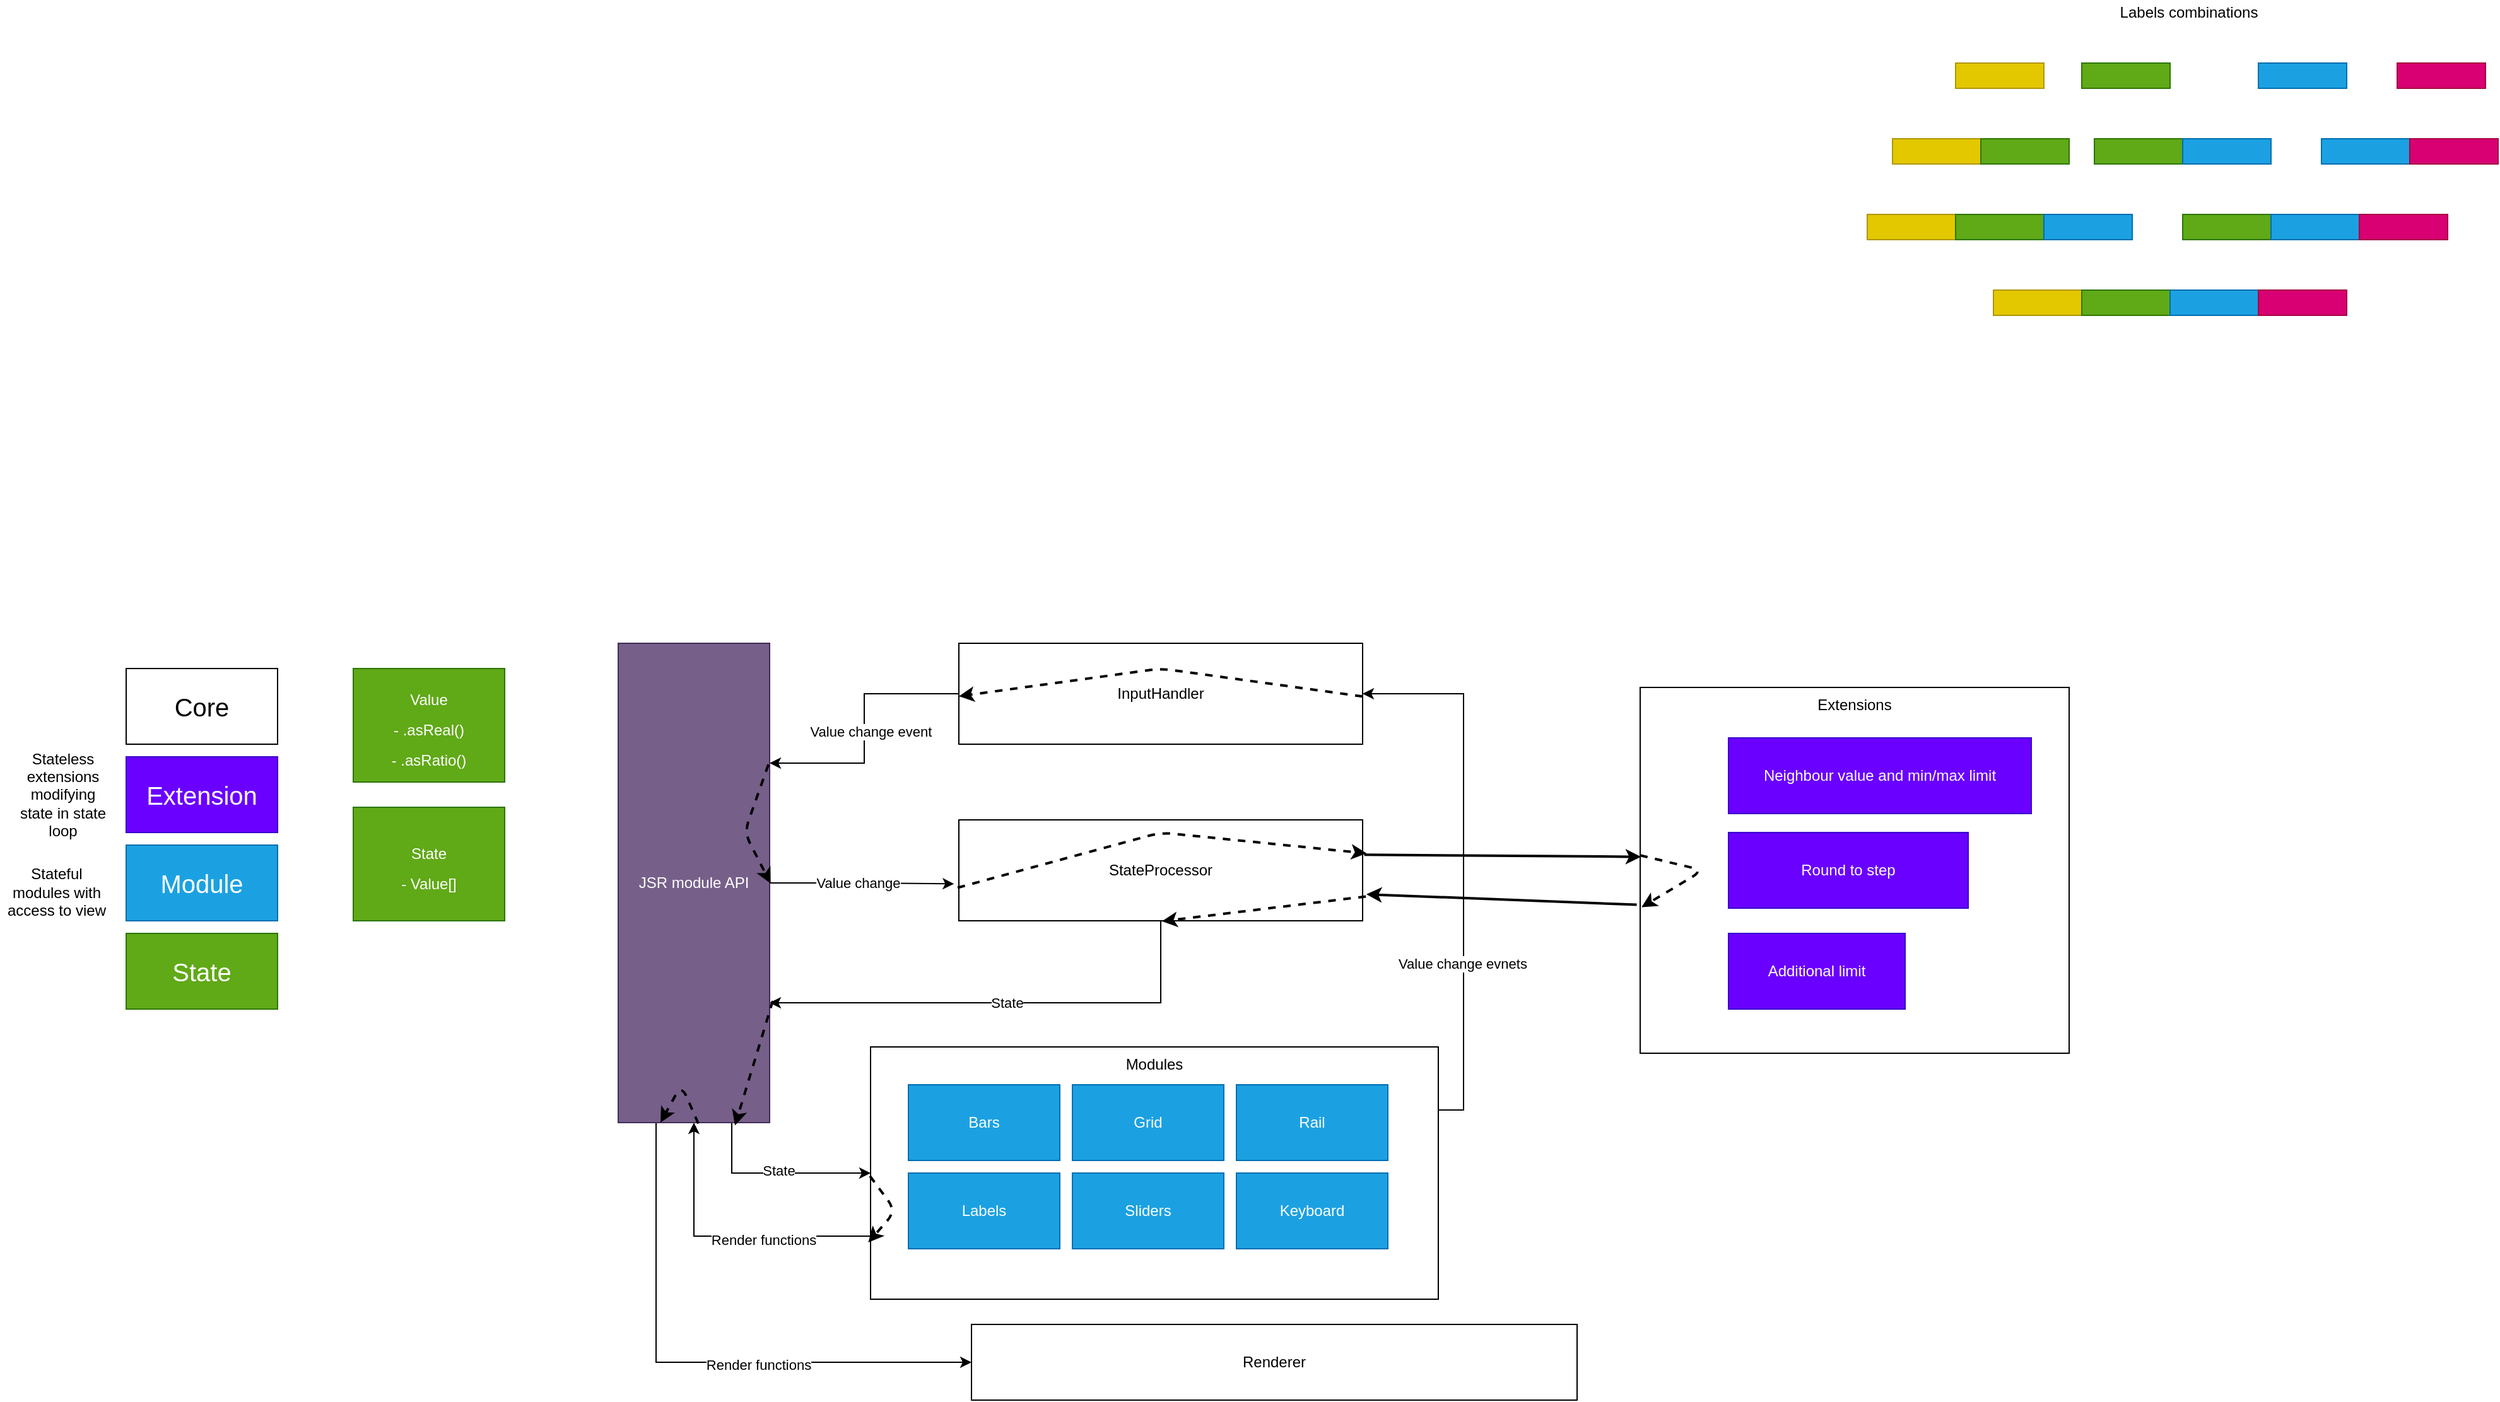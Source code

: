 <mxfile version="14.2.4" type="embed">
    <diagram id="XLUI0eQ95eJfd8FlJT_6" name="Page-1">
        <mxGraphModel dx="1631" dy="531" grid="1" gridSize="10" guides="1" tooltips="1" connect="0" arrows="1" fold="1" page="0" pageScale="1" pageWidth="827" pageHeight="1169" math="0" shadow="0">
            <root>
                <mxCell id="0"/>
                <mxCell id="1" parent="0"/>
                <mxCell id="166" value="Extensions" style="rounded=0;whiteSpace=wrap;html=1;verticalAlign=top;" parent="1" vertex="1">
                    <mxGeometry x="660" y="895" width="340" height="290" as="geometry"/>
                </mxCell>
                <mxCell id="122" style="edgeStyle=orthogonalEdgeStyle;rounded=0;orthogonalLoop=1;jettySize=auto;html=1;exitX=0;exitY=0.75;exitDx=0;exitDy=0;entryX=0.5;entryY=1;entryDx=0;entryDy=0;" parent="1" source="118" target="94" edge="1">
                    <mxGeometry relative="1" as="geometry"/>
                </mxCell>
                <mxCell id="123" value="Render functions" style="edgeLabel;html=1;align=center;verticalAlign=middle;resizable=0;points=[];" parent="122" vertex="1" connectable="0">
                    <mxGeometry x="-0.247" y="3" relative="1" as="geometry">
                        <mxPoint x="1" as="offset"/>
                    </mxGeometry>
                </mxCell>
                <mxCell id="127" style="edgeStyle=orthogonalEdgeStyle;rounded=0;orthogonalLoop=1;jettySize=auto;html=1;exitX=1;exitY=0.25;exitDx=0;exitDy=0;entryX=1;entryY=0.5;entryDx=0;entryDy=0;" parent="1" source="118" target="100" edge="1">
                    <mxGeometry relative="1" as="geometry"/>
                </mxCell>
                <mxCell id="128" value="Value change evnets" style="edgeLabel;html=1;align=center;verticalAlign=middle;resizable=0;points=[];" parent="127" vertex="1" connectable="0">
                    <mxGeometry x="-0.366" y="1" relative="1" as="geometry">
                        <mxPoint as="offset"/>
                    </mxGeometry>
                </mxCell>
                <mxCell id="118" value="Modules" style="rounded=0;whiteSpace=wrap;html=1;verticalAlign=top;" parent="1" vertex="1">
                    <mxGeometry x="50" y="1180" width="450" height="200" as="geometry"/>
                </mxCell>
                <mxCell id="17" value="Renderer" style="rounded=0;whiteSpace=wrap;html=1;" parent="1" vertex="1">
                    <mxGeometry x="130" y="1400" width="480" height="60" as="geometry"/>
                </mxCell>
                <mxCell id="18" value="Neighbour value and min/max limit" style="rounded=0;whiteSpace=wrap;html=1;fillColor=#6a00ff;strokeColor=#3700CC;fontColor=#ffffff;" parent="1" vertex="1">
                    <mxGeometry x="730" y="935" width="240" height="60" as="geometry"/>
                </mxCell>
                <mxCell id="20" value="Round to step" style="rounded=0;whiteSpace=wrap;html=1;fillColor=#6a00ff;strokeColor=#3700CC;fontColor=#ffffff;" parent="1" vertex="1">
                    <mxGeometry x="730" y="1010" width="190" height="60" as="geometry"/>
                </mxCell>
                <mxCell id="28" value="Additional limit" style="rounded=0;whiteSpace=wrap;html=1;fillColor=#6a00ff;strokeColor=#3700CC;fontColor=#ffffff;" parent="1" vertex="1">
                    <mxGeometry x="730" y="1090" width="140" height="60" as="geometry"/>
                </mxCell>
                <mxCell id="54" value="State" style="rounded=0;whiteSpace=wrap;html=1;fontSize=20;fillColor=#60a917;strokeColor=#2D7600;fontColor=#ffffff;" parent="1" vertex="1">
                    <mxGeometry x="-540" y="1090" width="120" height="60" as="geometry"/>
                </mxCell>
                <mxCell id="55" value="Module" style="rounded=0;whiteSpace=wrap;html=1;fontSize=20;fillColor=#1ba1e2;strokeColor=#006EAF;fontColor=#ffffff;" parent="1" vertex="1">
                    <mxGeometry x="-540" y="1020" width="120" height="60" as="geometry"/>
                </mxCell>
                <mxCell id="56" value="Extension" style="rounded=0;whiteSpace=wrap;html=1;fontSize=20;fillColor=#6a00ff;strokeColor=#3700CC;fontColor=#ffffff;" parent="1" vertex="1">
                    <mxGeometry x="-540" y="950" width="120" height="60" as="geometry"/>
                </mxCell>
                <mxCell id="57" value="Core" style="rounded=0;whiteSpace=wrap;html=1;fontSize=20;" parent="1" vertex="1">
                    <mxGeometry x="-540" y="880" width="120" height="60" as="geometry"/>
                </mxCell>
                <mxCell id="62" value="" style="rounded=0;whiteSpace=wrap;html=1;fillColor=#60a917;strokeColor=#2D7600;fontColor=#ffffff;" parent="1" vertex="1">
                    <mxGeometry x="1010" y="400" width="70" height="20" as="geometry"/>
                </mxCell>
                <mxCell id="63" value="" style="rounded=0;whiteSpace=wrap;html=1;fillColor=#1ba1e2;strokeColor=#006EAF;fontColor=#ffffff;" parent="1" vertex="1">
                    <mxGeometry x="1150" y="400" width="70" height="20" as="geometry"/>
                </mxCell>
                <mxCell id="66" value="" style="rounded=0;whiteSpace=wrap;html=1;fillColor=#d80073;strokeColor=#A50040;fontColor=#ffffff;" parent="1" vertex="1">
                    <mxGeometry x="1260" y="400" width="70" height="20" as="geometry"/>
                </mxCell>
                <mxCell id="67" value="" style="rounded=0;whiteSpace=wrap;html=1;fillColor=#60a917;strokeColor=#2D7600;fontColor=#ffffff;" parent="1" vertex="1">
                    <mxGeometry x="1020" y="460" width="70" height="20" as="geometry"/>
                </mxCell>
                <mxCell id="68" value="" style="rounded=0;whiteSpace=wrap;html=1;fillColor=#1ba1e2;strokeColor=#006EAF;fontColor=#ffffff;" parent="1" vertex="1">
                    <mxGeometry x="1090" y="460" width="70" height="20" as="geometry"/>
                </mxCell>
                <mxCell id="69" value="" style="rounded=0;whiteSpace=wrap;html=1;fillColor=#1ba1e2;strokeColor=#006EAF;fontColor=#ffffff;" parent="1" vertex="1">
                    <mxGeometry x="1200" y="460" width="70" height="20" as="geometry"/>
                </mxCell>
                <mxCell id="70" value="" style="rounded=0;whiteSpace=wrap;html=1;fillColor=#d80073;strokeColor=#A50040;fontColor=#ffffff;" parent="1" vertex="1">
                    <mxGeometry x="1270" y="460" width="70" height="20" as="geometry"/>
                </mxCell>
                <mxCell id="71" value="" style="rounded=0;whiteSpace=wrap;html=1;fillColor=#60a917;strokeColor=#2D7600;fontColor=#ffffff;" parent="1" vertex="1">
                    <mxGeometry x="1090" y="520" width="70" height="20" as="geometry"/>
                </mxCell>
                <mxCell id="72" value="" style="rounded=0;whiteSpace=wrap;html=1;fillColor=#1ba1e2;strokeColor=#006EAF;fontColor=#ffffff;" parent="1" vertex="1">
                    <mxGeometry x="1160" y="520" width="70" height="20" as="geometry"/>
                </mxCell>
                <mxCell id="73" value="" style="rounded=0;whiteSpace=wrap;html=1;fillColor=#d80073;strokeColor=#A50040;fontColor=#ffffff;" parent="1" vertex="1">
                    <mxGeometry x="1230" y="520" width="70" height="20" as="geometry"/>
                </mxCell>
                <mxCell id="74" value="" style="rounded=0;whiteSpace=wrap;html=1;fillColor=#e3c800;strokeColor=#B09500;fontColor=#ffffff;" parent="1" vertex="1">
                    <mxGeometry x="910" y="400" width="70" height="20" as="geometry"/>
                </mxCell>
                <mxCell id="75" value="" style="rounded=0;whiteSpace=wrap;html=1;fillColor=#e3c800;strokeColor=#B09500;fontColor=#ffffff;" parent="1" vertex="1">
                    <mxGeometry x="860" y="460" width="70" height="20" as="geometry"/>
                </mxCell>
                <mxCell id="76" value="" style="rounded=0;whiteSpace=wrap;html=1;fillColor=#60a917;strokeColor=#2D7600;fontColor=#ffffff;" parent="1" vertex="1">
                    <mxGeometry x="930" y="460" width="70" height="20" as="geometry"/>
                </mxCell>
                <mxCell id="77" value="" style="rounded=0;whiteSpace=wrap;html=1;fillColor=#e3c800;strokeColor=#B09500;fontColor=#ffffff;" parent="1" vertex="1">
                    <mxGeometry x="840" y="520" width="70" height="20" as="geometry"/>
                </mxCell>
                <mxCell id="78" value="" style="rounded=0;whiteSpace=wrap;html=1;fillColor=#60a917;strokeColor=#2D7600;fontColor=#ffffff;" parent="1" vertex="1">
                    <mxGeometry x="910" y="520" width="70" height="20" as="geometry"/>
                </mxCell>
                <mxCell id="79" value="" style="rounded=0;whiteSpace=wrap;html=1;fillColor=#1ba1e2;strokeColor=#006EAF;fontColor=#ffffff;" parent="1" vertex="1">
                    <mxGeometry x="980" y="520" width="70" height="20" as="geometry"/>
                </mxCell>
                <mxCell id="80" value="" style="rounded=0;whiteSpace=wrap;html=1;fillColor=#e3c800;strokeColor=#B09500;fontColor=#ffffff;" parent="1" vertex="1">
                    <mxGeometry x="940" y="580" width="70" height="20" as="geometry"/>
                </mxCell>
                <mxCell id="81" value="" style="rounded=0;whiteSpace=wrap;html=1;fillColor=#60a917;strokeColor=#2D7600;fontColor=#ffffff;" parent="1" vertex="1">
                    <mxGeometry x="1010" y="580" width="70" height="20" as="geometry"/>
                </mxCell>
                <mxCell id="82" value="" style="rounded=0;whiteSpace=wrap;html=1;fillColor=#1ba1e2;strokeColor=#006EAF;fontColor=#ffffff;" parent="1" vertex="1">
                    <mxGeometry x="1080" y="580" width="70" height="20" as="geometry"/>
                </mxCell>
                <mxCell id="83" value="" style="rounded=0;whiteSpace=wrap;html=1;fillColor=#d80073;strokeColor=#A50040;fontColor=#ffffff;" parent="1" vertex="1">
                    <mxGeometry x="1150" y="580" width="70" height="20" as="geometry"/>
                </mxCell>
                <mxCell id="85" value="Labels combinations" style="text;html=1;strokeColor=none;fillColor=none;align=center;verticalAlign=middle;whiteSpace=wrap;rounded=0;" parent="1" vertex="1">
                    <mxGeometry x="1010" y="350" width="170" height="20" as="geometry"/>
                </mxCell>
                <mxCell id="87" value="&lt;font style=&quot;font-size: 12px&quot;&gt;Value&lt;br&gt;- .asReal()&lt;br&gt;- .asRatio()&lt;br&gt;&lt;/font&gt;" style="rounded=0;whiteSpace=wrap;html=1;fontSize=20;fillColor=#60a917;strokeColor=#2D7600;fontColor=#ffffff;" parent="1" vertex="1">
                    <mxGeometry x="-360" y="880" width="120" height="90" as="geometry"/>
                </mxCell>
                <mxCell id="89" value="Stateless&lt;br&gt;extensions modifying&lt;br&gt;state in state loop" style="text;html=1;strokeColor=none;fillColor=none;align=center;verticalAlign=middle;whiteSpace=wrap;rounded=0;" parent="1" vertex="1">
                    <mxGeometry x="-630" y="935" width="80" height="90" as="geometry"/>
                </mxCell>
                <mxCell id="91" value="&lt;br&gt;Stateful&lt;br&gt;modules with access to view" style="text;html=1;strokeColor=none;fillColor=none;align=center;verticalAlign=middle;whiteSpace=wrap;rounded=0;" parent="1" vertex="1">
                    <mxGeometry x="-640" y="990" width="90" height="120" as="geometry"/>
                </mxCell>
                <mxCell id="105" value="State" style="edgeStyle=orthogonalEdgeStyle;rounded=0;orthogonalLoop=1;jettySize=auto;html=1;exitX=0.5;exitY=1;exitDx=0;exitDy=0;entryX=1;entryY=0.75;entryDx=0;entryDy=0;" parent="1" source="92" target="94" edge="1">
                    <mxGeometry relative="1" as="geometry"/>
                </mxCell>
                <mxCell id="92" value="StateProcessor" style="rounded=0;whiteSpace=wrap;html=1;" parent="1" vertex="1">
                    <mxGeometry x="120" y="1000" width="320" height="80" as="geometry"/>
                </mxCell>
                <mxCell id="103" style="edgeStyle=orthogonalEdgeStyle;rounded=0;orthogonalLoop=1;jettySize=auto;html=1;exitX=1;exitY=0.5;exitDx=0;exitDy=0;entryX=-0.012;entryY=0.634;entryDx=0;entryDy=0;entryPerimeter=0;" parent="1" source="94" target="92" edge="1">
                    <mxGeometry relative="1" as="geometry"/>
                </mxCell>
                <mxCell id="106" value="Value change" style="edgeLabel;html=1;align=center;verticalAlign=middle;resizable=0;points=[];" parent="103" vertex="1" connectable="0">
                    <mxGeometry x="-0.347" y="-2" relative="1" as="geometry">
                        <mxPoint x="21.77" y="-2.23" as="offset"/>
                    </mxGeometry>
                </mxCell>
                <mxCell id="120" style="edgeStyle=orthogonalEdgeStyle;rounded=0;orthogonalLoop=1;jettySize=auto;html=1;exitX=0.75;exitY=1;exitDx=0;exitDy=0;entryX=0;entryY=0.5;entryDx=0;entryDy=0;" parent="1" source="94" target="118" edge="1">
                    <mxGeometry relative="1" as="geometry"/>
                </mxCell>
                <mxCell id="121" value="State" style="edgeLabel;html=1;align=center;verticalAlign=middle;resizable=0;points=[];" parent="120" vertex="1" connectable="0">
                    <mxGeometry x="0.019" y="2" relative="1" as="geometry">
                        <mxPoint as="offset"/>
                    </mxGeometry>
                </mxCell>
                <mxCell id="124" style="edgeStyle=orthogonalEdgeStyle;rounded=0;orthogonalLoop=1;jettySize=auto;html=1;exitX=0.25;exitY=1;exitDx=0;exitDy=0;entryX=0;entryY=0.5;entryDx=0;entryDy=0;" parent="1" source="94" target="17" edge="1">
                    <mxGeometry relative="1" as="geometry"/>
                </mxCell>
                <mxCell id="125" value="Render functions" style="edgeLabel;html=1;align=center;verticalAlign=middle;resizable=0;points=[];" parent="124" vertex="1" connectable="0">
                    <mxGeometry x="0.227" y="-2" relative="1" as="geometry">
                        <mxPoint x="1" as="offset"/>
                    </mxGeometry>
                </mxCell>
                <mxCell id="94" value="JSR module API" style="rounded=0;whiteSpace=wrap;html=1;fillColor=#76608a;strokeColor=#432D57;fontColor=#ffffff;" parent="1" vertex="1">
                    <mxGeometry x="-150" y="860" width="120" height="380" as="geometry"/>
                </mxCell>
                <mxCell id="101" style="edgeStyle=orthogonalEdgeStyle;rounded=0;orthogonalLoop=1;jettySize=auto;html=1;exitX=0;exitY=0.5;exitDx=0;exitDy=0;entryX=1;entryY=0.25;entryDx=0;entryDy=0;" parent="1" source="100" target="94" edge="1">
                    <mxGeometry relative="1" as="geometry"/>
                </mxCell>
                <mxCell id="107" value="Value change event" style="edgeLabel;html=1;align=center;verticalAlign=middle;resizable=0;points=[];" parent="101" vertex="1" connectable="0">
                    <mxGeometry x="0.429" y="1" relative="1" as="geometry">
                        <mxPoint x="20.94" y="-26" as="offset"/>
                    </mxGeometry>
                </mxCell>
                <mxCell id="100" value="InputHandler" style="rounded=0;whiteSpace=wrap;html=1;" parent="1" vertex="1">
                    <mxGeometry x="120" y="860" width="320" height="80" as="geometry"/>
                </mxCell>
                <mxCell id="108" value="Labels&lt;span style=&quot;color: rgba(0 , 0 , 0 , 0) ; font-family: monospace ; font-size: 0px&quot;&gt;%3CmxGraphModel%3E%3Croot%3E%3CmxCell%20id%3D%220%22%2F%3E%3CmxCell%20id%3D%221%22%20parent%3D%220%22%2F%3E%3CmxCell%20id%3D%222%22%20value%3D%22Input%20handler%20(translate%20real%20to%20ratio)%22%20style%3D%22rounded%3D0%3BwhiteSpace%3Dwrap%3Bhtml%3D1%3B%22%20vertex%3D%221%22%20parent%3D%221%22%3E%3CmxGeometry%20x%3D%2250%22%20y%3D%22250%22%20width%3D%22480%22%20height%3D%2260%22%20as%3D%22geometry%22%2F%3E%3C%2FmxCell%3E%3C%2Froot%3E%3C%2FmxGraphModel%3E&lt;/span&gt;" style="rounded=0;whiteSpace=wrap;html=1;fillColor=#1ba1e2;strokeColor=#006EAF;fontColor=#ffffff;" parent="1" vertex="1">
                    <mxGeometry x="80" y="1280" width="120" height="60" as="geometry"/>
                </mxCell>
                <mxCell id="109" value="Grid" style="rounded=0;whiteSpace=wrap;html=1;fillColor=#1ba1e2;strokeColor=#006EAF;fontColor=#ffffff;" parent="1" vertex="1">
                    <mxGeometry x="210" y="1210" width="120" height="60" as="geometry"/>
                </mxCell>
                <mxCell id="110" value="Bars" style="rounded=0;whiteSpace=wrap;html=1;fillColor=#1ba1e2;strokeColor=#006EAF;fontColor=#ffffff;" parent="1" vertex="1">
                    <mxGeometry x="80" y="1210" width="120" height="60" as="geometry"/>
                </mxCell>
                <mxCell id="111" value="Sliders&lt;br&gt;" style="rounded=0;whiteSpace=wrap;html=1;fillColor=#1ba1e2;strokeColor=#006EAF;fontColor=#ffffff;" parent="1" vertex="1">
                    <mxGeometry x="210" y="1280" width="120" height="60" as="geometry"/>
                </mxCell>
                <mxCell id="112" value="Rail" style="rounded=0;whiteSpace=wrap;html=1;fillColor=#1ba1e2;strokeColor=#006EAF;fontColor=#ffffff;" parent="1" vertex="1">
                    <mxGeometry x="340" y="1210" width="120" height="60" as="geometry"/>
                </mxCell>
                <mxCell id="126" value="Keyboard" style="rounded=0;whiteSpace=wrap;html=1;fillColor=#1ba1e2;strokeColor=#006EAF;fontColor=#ffffff;" parent="1" vertex="1">
                    <mxGeometry x="340" y="1280" width="120" height="60" as="geometry"/>
                </mxCell>
                <mxCell id="167" value="" style="endArrow=classic;html=1;strokeWidth=2;fontSize=16;exitX=1.004;exitY=0.346;exitDx=0;exitDy=0;exitPerimeter=0;entryX=0.002;entryY=0.463;entryDx=0;entryDy=0;entryPerimeter=0;" parent="1" source="92" target="166" edge="1">
                    <mxGeometry width="50" height="50" relative="1" as="geometry">
                        <mxPoint x="450" y="1000" as="sourcePoint"/>
                        <mxPoint x="500" y="950" as="targetPoint"/>
                    </mxGeometry>
                </mxCell>
                <mxCell id="168" value="" style="endArrow=classic;html=1;strokeWidth=2;fontSize=16;exitX=-0.008;exitY=0.594;exitDx=0;exitDy=0;exitPerimeter=0;" parent="1" source="166" edge="1">
                    <mxGeometry width="50" height="50" relative="1" as="geometry">
                        <mxPoint x="560" y="1120" as="sourcePoint"/>
                        <mxPoint x="443" y="1059" as="targetPoint"/>
                    </mxGeometry>
                </mxCell>
                <mxCell id="169" value="" style="endArrow=classic;html=1;strokeWidth=2;fontSize=16;exitX=-0.001;exitY=0.512;exitDx=0;exitDy=0;exitPerimeter=0;entryX=-0.004;entryY=0.775;entryDx=0;entryDy=0;entryPerimeter=0;dashed=1;" parent="1" source="118" target="118" edge="1">
                    <mxGeometry width="50" height="50" relative="1" as="geometry">
                        <mxPoint x="-10" y="1340" as="sourcePoint"/>
                        <mxPoint x="40" y="1290" as="targetPoint"/>
                        <Array as="points">
                            <mxPoint x="70" y="1310"/>
                        </Array>
                    </mxGeometry>
                </mxCell>
                <mxCell id="170" value="" style="endArrow=classic;html=1;strokeWidth=2;fontSize=16;exitX=0;exitY=0.459;exitDx=0;exitDy=0;exitPerimeter=0;entryX=0.003;entryY=0.601;entryDx=0;entryDy=0;entryPerimeter=0;dashed=1;" parent="1" source="166" target="166" edge="1">
                    <mxGeometry width="50" height="50" relative="1" as="geometry">
                        <mxPoint x="610" y="980" as="sourcePoint"/>
                        <mxPoint x="660" y="930" as="targetPoint"/>
                        <Array as="points">
                            <mxPoint x="710" y="1040"/>
                        </Array>
                    </mxGeometry>
                </mxCell>
                <mxCell id="171" value="" style="endArrow=classic;html=1;dashed=1;strokeWidth=2;fontSize=16;exitX=-0.003;exitY=0.672;exitDx=0;exitDy=0;exitPerimeter=0;entryX=1.01;entryY=0.332;entryDx=0;entryDy=0;entryPerimeter=0;" parent="1" source="92" target="92" edge="1">
                    <mxGeometry width="50" height="50" relative="1" as="geometry">
                        <mxPoint x="100" y="1140" as="sourcePoint"/>
                        <mxPoint x="150" y="1090" as="targetPoint"/>
                        <Array as="points">
                            <mxPoint x="280" y="1010"/>
                        </Array>
                    </mxGeometry>
                </mxCell>
                <mxCell id="172" value="" style="endArrow=classic;html=1;dashed=1;strokeWidth=2;fontSize=16;exitX=1.008;exitY=0.759;exitDx=0;exitDy=0;exitPerimeter=0;entryX=0.503;entryY=1.005;entryDx=0;entryDy=0;entryPerimeter=0;" parent="1" source="92" target="92" edge="1">
                    <mxGeometry width="50" height="50" relative="1" as="geometry">
                        <mxPoint x="350" y="1140" as="sourcePoint"/>
                        <mxPoint x="400" y="1090" as="targetPoint"/>
                    </mxGeometry>
                </mxCell>
                <mxCell id="173" value="" style="endArrow=classic;html=1;dashed=1;strokeWidth=2;fontSize=16;exitX=1;exitY=0.527;exitDx=0;exitDy=0;exitPerimeter=0;" parent="1" source="100" edge="1">
                    <mxGeometry width="50" height="50" relative="1" as="geometry">
                        <mxPoint x="270" y="810" as="sourcePoint"/>
                        <mxPoint x="120" y="902" as="targetPoint"/>
                        <Array as="points">
                            <mxPoint x="280" y="880"/>
                        </Array>
                    </mxGeometry>
                </mxCell>
                <mxCell id="174" value="" style="endArrow=classic;html=1;dashed=1;strokeWidth=2;fontSize=16;exitX=0.992;exitY=0.253;exitDx=0;exitDy=0;exitPerimeter=0;entryX=1.007;entryY=0.501;entryDx=0;entryDy=0;entryPerimeter=0;" parent="1" source="94" target="94" edge="1">
                    <mxGeometry width="50" height="50" relative="1" as="geometry">
                        <mxPoint x="10" y="1040" as="sourcePoint"/>
                        <mxPoint x="60" y="990" as="targetPoint"/>
                        <Array as="points">
                            <mxPoint x="-50" y="1010"/>
                        </Array>
                    </mxGeometry>
                </mxCell>
                <mxCell id="175" value="" style="endArrow=classic;html=1;dashed=1;strokeWidth=2;fontSize=16;exitX=1.021;exitY=0.746;exitDx=0;exitDy=0;exitPerimeter=0;entryX=0.771;entryY=1.006;entryDx=0;entryDy=0;entryPerimeter=0;" parent="1" source="94" target="94" edge="1">
                    <mxGeometry width="50" height="50" relative="1" as="geometry">
                        <mxPoint y="1250" as="sourcePoint"/>
                        <mxPoint x="50" y="1200" as="targetPoint"/>
                    </mxGeometry>
                </mxCell>
                <mxCell id="176" value="" style="endArrow=classic;html=1;dashed=1;strokeWidth=2;fontSize=16;exitX=0.529;exitY=1.002;exitDx=0;exitDy=0;exitPerimeter=0;entryX=0.279;entryY=1;entryDx=0;entryDy=0;entryPerimeter=0;" parent="1" source="94" target="94" edge="1">
                    <mxGeometry width="50" height="50" relative="1" as="geometry">
                        <mxPoint y="1260" as="sourcePoint"/>
                        <mxPoint x="50" y="1210" as="targetPoint"/>
                        <Array as="points">
                            <mxPoint x="-100" y="1210"/>
                        </Array>
                    </mxGeometry>
                </mxCell>
                <mxCell id="177" value="&lt;font style=&quot;font-size: 12px&quot;&gt;State&lt;br&gt;- Value[]&lt;br&gt;&lt;/font&gt;" style="rounded=0;whiteSpace=wrap;html=1;fontSize=20;fillColor=#60a917;strokeColor=#2D7600;fontColor=#ffffff;" vertex="1" parent="1">
                    <mxGeometry x="-360" y="990" width="120" height="90" as="geometry"/>
                </mxCell>
            </root>
        </mxGraphModel>
    </diagram>
</mxfile>